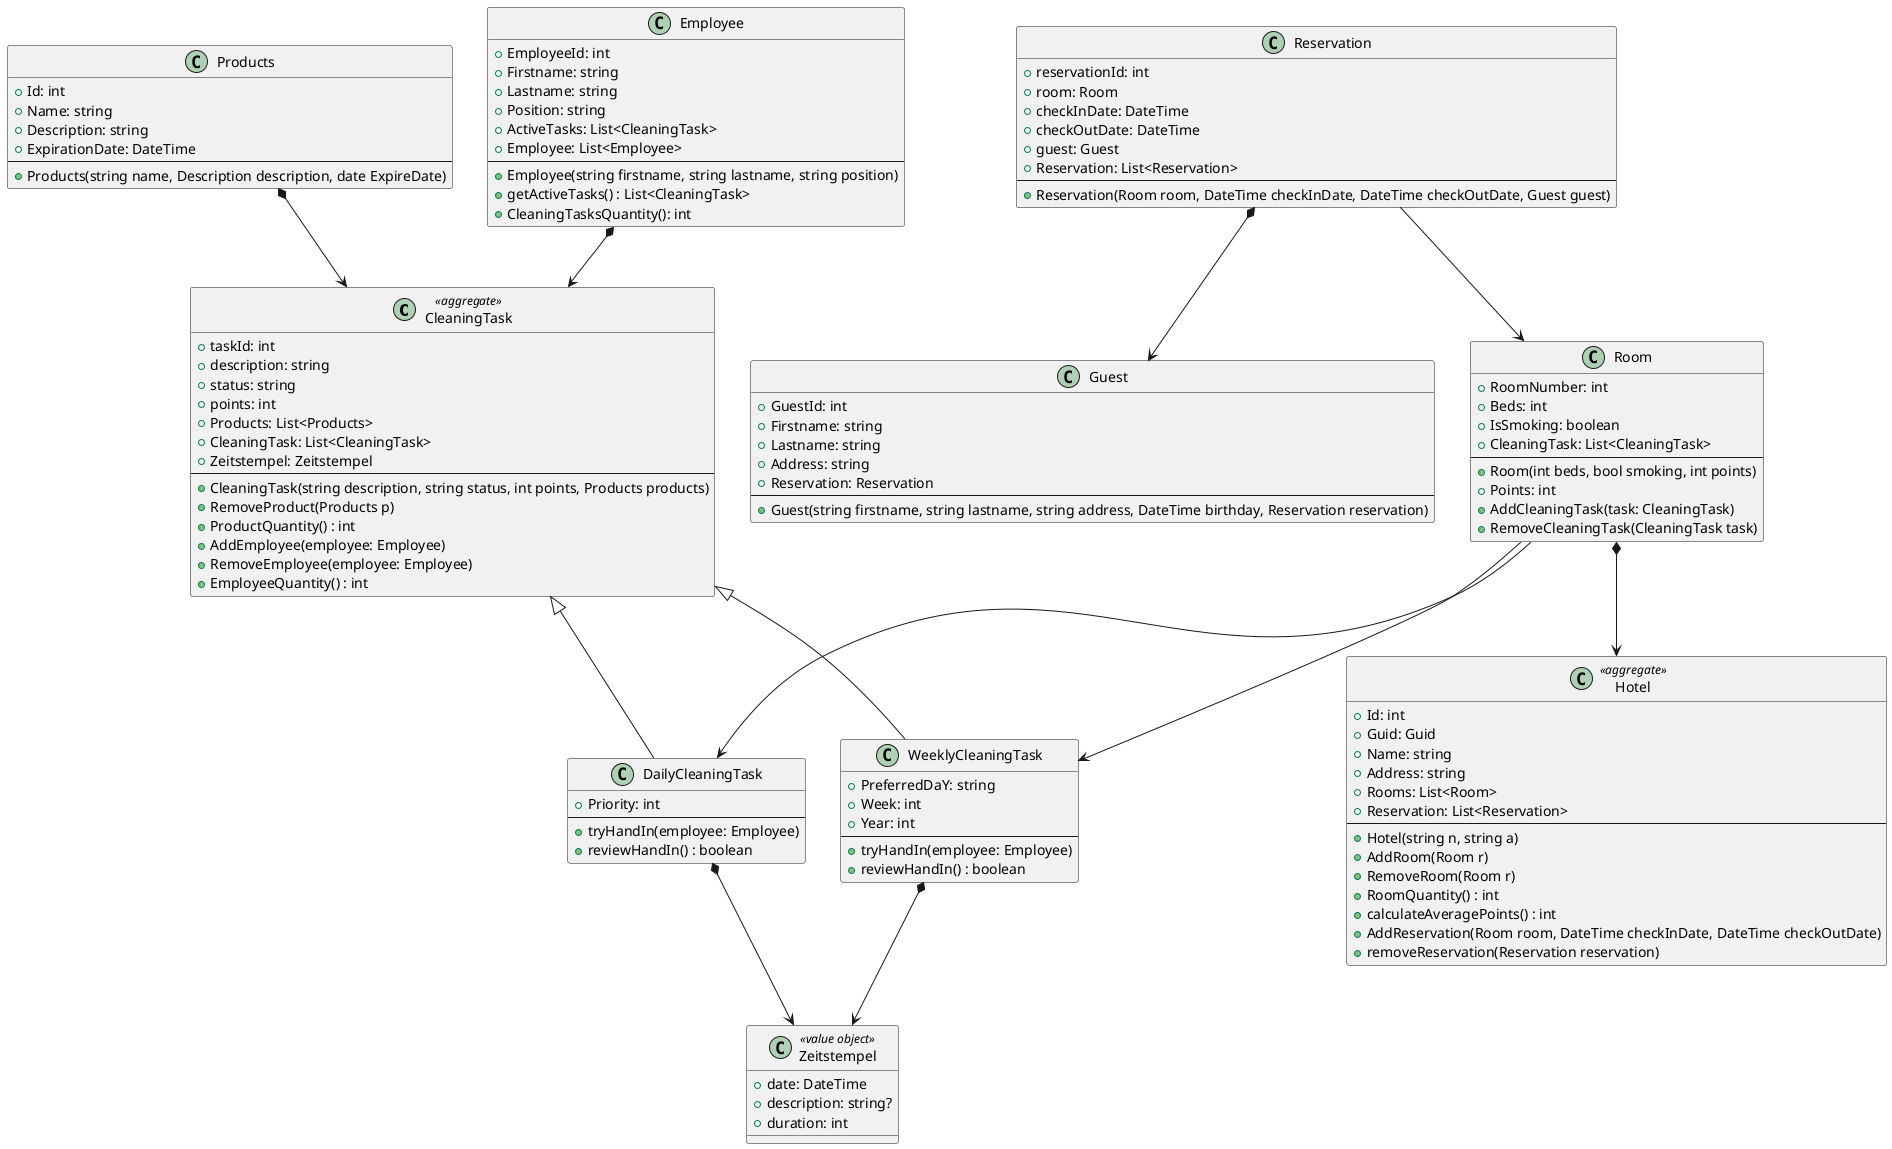 @startuml

class CleaningTask <<aggregate>> {
  +taskId: int
  +description: string
  +status: string
  +points: int
  +Products: List<Products>
  +CleaningTask: List<CleaningTask>
  +Zeitstempel: Zeitstempel
  --
  +CleaningTask(string description, string status, int points, Products products)
  +RemoveProduct(Products p) 
  +ProductQuantity() : int
  +AddEmployee(employee: Employee)
  +RemoveEmployee(employee: Employee)
  +EmployeeQuantity() : int 
}

class DailyCleaningTask extends CleaningTask {
  +Priority: int
  --
  +tryHandIn(employee: Employee)
  +reviewHandIn() : boolean
}

class WeeklyCleaningTask extends CleaningTask {
  +PreferredDaY: string
  +Week: int
  +Year: int
  --
  +tryHandIn(employee: Employee)
  +reviewHandIn() : boolean
}

class Employee {
  +EmployeeId: int
  +Firstname: string
  +Lastname: string
  +Position: string
  +ActiveTasks: List<CleaningTask>
  +Employee: List<Employee>
  --
  +Employee(string firstname, string lastname, string position)
  +getActiveTasks() : List<CleaningTask>
  +CleaningTasksQuantity(): int
}

class Zeitstempel <<value object>>{
    +date: DateTime
    +description: string?
    +duration: int
}


class Products {
  + Id: int
  + Name: string
  + Description: string
  + ExpirationDate: DateTime
  --
  + Products(string name, Description description, date ExpireDate)
}

class Room {
  +RoomNumber: int
  +Beds: int
  +IsSmoking: boolean
  +CleaningTask: List<CleaningTask>
  --
  +Room(int beds, bool smoking, int points)
  +Points: int
  +AddCleaningTask(task: CleaningTask)
  +RemoveCleaningTask(CleaningTask task)
}

class Hotel <<aggregate>> {
  +Id: int
  +Guid: Guid
  +Name: string
  +Address: string
  +Rooms: List<Room>
  +Reservation: List<Reservation>
  --
  +Hotel(string n, string a)
  +AddRoom(Room r)
  +RemoveRoom(Room r)
  +RoomQuantity() : int
  +calculateAveragePoints() : int
  +AddReservation(Room room, DateTime checkInDate, DateTime checkOutDate)
  +removeReservation(Reservation reservation)
}

class Guest {
  +GuestId: int
  +Firstname: string
  +Lastname: string
  +Address: string
  +Reservation: Reservation
  --
  +Guest(string firstname, string lastname, string address, DateTime birthday, Reservation reservation)
}

class Reservation {
  +reservationId: int
  +room: Room
  +checkInDate: DateTime
  +checkOutDate: DateTime
  +guest: Guest
  +Reservation: List<Reservation>
  --
  +Reservation(Room room, DateTime checkInDate, DateTime checkOutDate, Guest guest)
}

DailyCleaningTask *--> Zeitstempel
WeeklyCleaningTask *--> Zeitstempel

Employee *--> CleaningTask
Room --> DailyCleaningTask
Room --> WeeklyCleaningTask
Room *--> Hotel
Reservation *--> Guest
Reservation --> Room
Products *--> CleaningTask

@enduml
